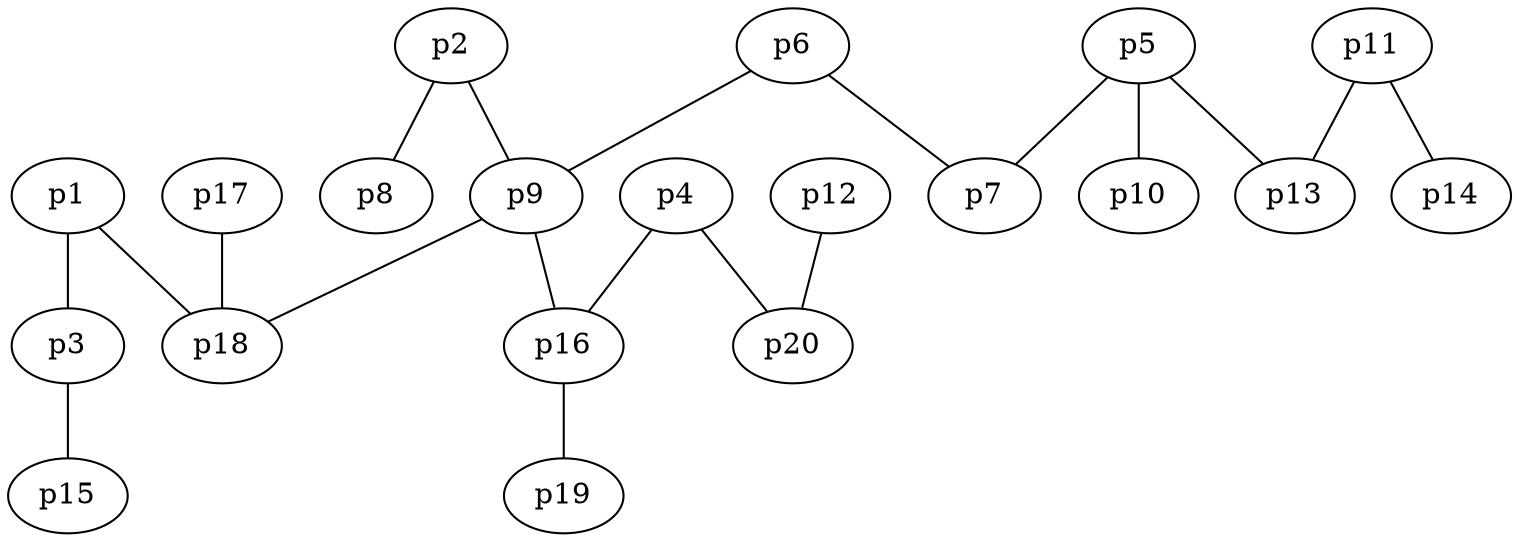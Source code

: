 graph {
  p1 [pos="68,21!"]
  p2 [pos="57,-60!"]
  p3 [pos="82,60!"]
  p4 [pos="-33,-54!"]
  p5 [pos="-44,-11!"]
  p6 [pos="-5,-26!"]
  p7 [pos="-27,-3!"]
  p8 [pos="90,-83!"]
  p9 [pos="27,-43!"]
  p10 [pos="-72,-21!"]
  p11 [pos="-97,51!"]
  p12 [pos="-73,-61!"]
  p13 [pos="-69,20!"]
  p14 [pos="-74,78!"]
  p15 [pos="100,56!"]
  p16 [pos="3,-68!"]
  p17 [pos="23,41!"]
  p18 [pos="28,-5!"]
  p19 [pos="-1,-95!"]
  p20 [pos="-41,-54!"]
  p3 -- p15
  p1 -- p3
  p11 -- p14
  p4 -- p20
  p12 -- p20
  p5 -- p7
  p5 -- p10
  p6 -- p7
  p2 -- p9
  p16 -- p19
  p9 -- p16
  p6 -- p9
  p9 -- p18
  p4 -- p16
  p5 -- p13
  p2 -- p8
  p11 -- p13
  p17 -- p18
  p1 -- p18
}
